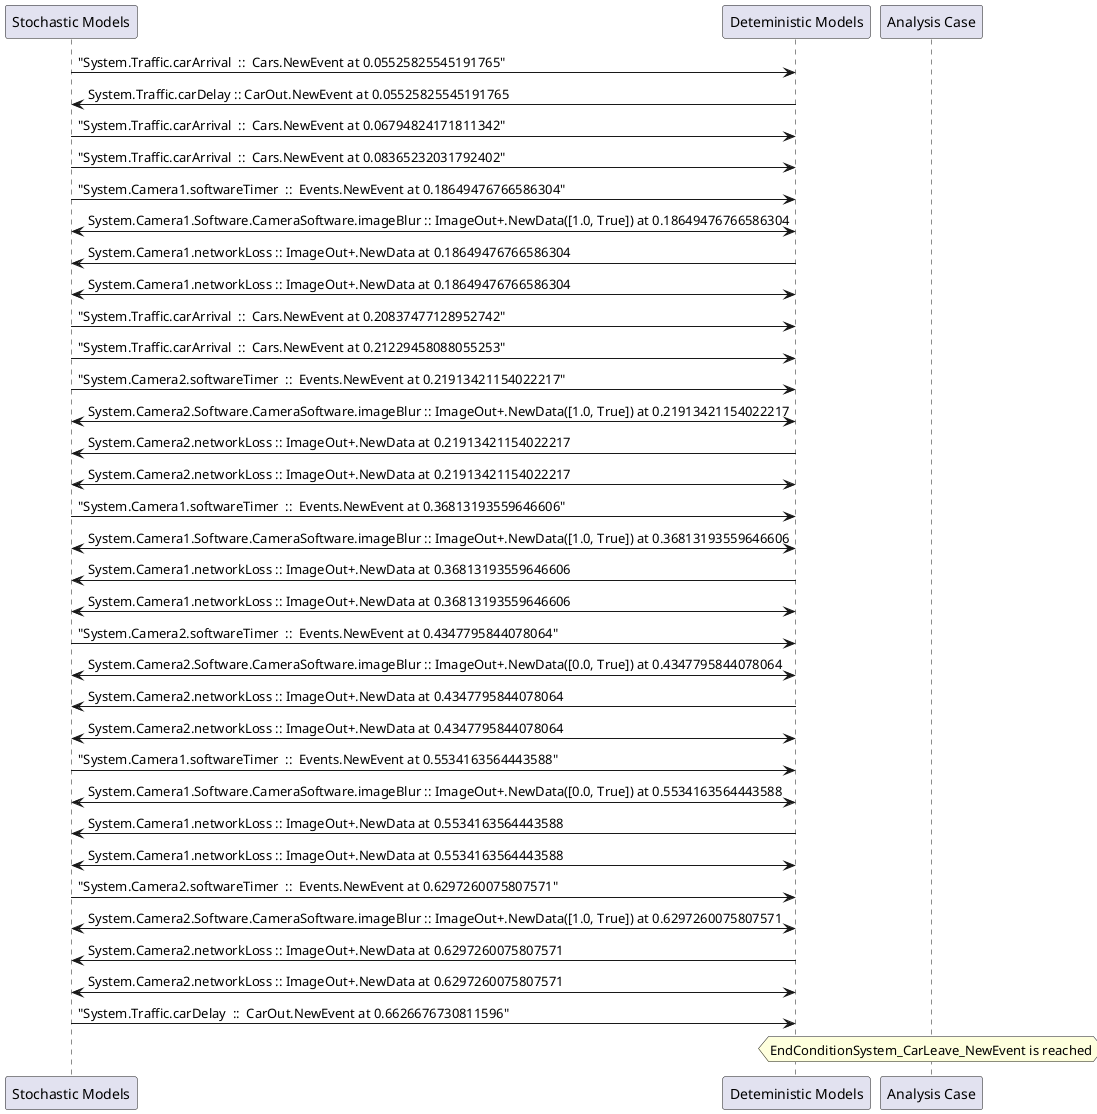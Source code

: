 
	@startuml
	participant "Stochastic Models" as stochmodel
	participant "Deteministic Models" as detmodel
	participant "Analysis Case" as analysis
	{39649_stop} stochmodel -> detmodel : "System.Traffic.carArrival  ::  Cars.NewEvent at 0.05525825545191765"
{39661_start} detmodel -> stochmodel : System.Traffic.carDelay :: CarOut.NewEvent at 0.05525825545191765
{39650_stop} stochmodel -> detmodel : "System.Traffic.carArrival  ::  Cars.NewEvent at 0.06794824171811342"
{39651_stop} stochmodel -> detmodel : "System.Traffic.carArrival  ::  Cars.NewEvent at 0.08365232031792402"
{39617_stop} stochmodel -> detmodel : "System.Camera1.softwareTimer  ::  Events.NewEvent at 0.18649476766586304"
detmodel <-> stochmodel : System.Camera1.Software.CameraSoftware.imageBlur :: ImageOut+.NewData([1.0, True]) at 0.18649476766586304
detmodel -> stochmodel : System.Camera1.networkLoss :: ImageOut+.NewData at 0.18649476766586304
detmodel <-> stochmodel : System.Camera1.networkLoss :: ImageOut+.NewData at 0.18649476766586304
{39652_stop} stochmodel -> detmodel : "System.Traffic.carArrival  ::  Cars.NewEvent at 0.20837477128952742"
{39653_stop} stochmodel -> detmodel : "System.Traffic.carArrival  ::  Cars.NewEvent at 0.21229458088055253"
{39633_stop} stochmodel -> detmodel : "System.Camera2.softwareTimer  ::  Events.NewEvent at 0.21913421154022217"
detmodel <-> stochmodel : System.Camera2.Software.CameraSoftware.imageBlur :: ImageOut+.NewData([1.0, True]) at 0.21913421154022217
detmodel -> stochmodel : System.Camera2.networkLoss :: ImageOut+.NewData at 0.21913421154022217
detmodel <-> stochmodel : System.Camera2.networkLoss :: ImageOut+.NewData at 0.21913421154022217
{39618_stop} stochmodel -> detmodel : "System.Camera1.softwareTimer  ::  Events.NewEvent at 0.36813193559646606"
detmodel <-> stochmodel : System.Camera1.Software.CameraSoftware.imageBlur :: ImageOut+.NewData([1.0, True]) at 0.36813193559646606
detmodel -> stochmodel : System.Camera1.networkLoss :: ImageOut+.NewData at 0.36813193559646606
detmodel <-> stochmodel : System.Camera1.networkLoss :: ImageOut+.NewData at 0.36813193559646606
{39634_stop} stochmodel -> detmodel : "System.Camera2.softwareTimer  ::  Events.NewEvent at 0.4347795844078064"
detmodel <-> stochmodel : System.Camera2.Software.CameraSoftware.imageBlur :: ImageOut+.NewData([0.0, True]) at 0.4347795844078064
detmodel -> stochmodel : System.Camera2.networkLoss :: ImageOut+.NewData at 0.4347795844078064
detmodel <-> stochmodel : System.Camera2.networkLoss :: ImageOut+.NewData at 0.4347795844078064
{39619_stop} stochmodel -> detmodel : "System.Camera1.softwareTimer  ::  Events.NewEvent at 0.5534163564443588"
detmodel <-> stochmodel : System.Camera1.Software.CameraSoftware.imageBlur :: ImageOut+.NewData([0.0, True]) at 0.5534163564443588
detmodel -> stochmodel : System.Camera1.networkLoss :: ImageOut+.NewData at 0.5534163564443588
detmodel <-> stochmodel : System.Camera1.networkLoss :: ImageOut+.NewData at 0.5534163564443588
{39635_stop} stochmodel -> detmodel : "System.Camera2.softwareTimer  ::  Events.NewEvent at 0.6297260075807571"
detmodel <-> stochmodel : System.Camera2.Software.CameraSoftware.imageBlur :: ImageOut+.NewData([1.0, True]) at 0.6297260075807571
detmodel -> stochmodel : System.Camera2.networkLoss :: ImageOut+.NewData at 0.6297260075807571
detmodel <-> stochmodel : System.Camera2.networkLoss :: ImageOut+.NewData at 0.6297260075807571
{39661_stop} stochmodel -> detmodel : "System.Traffic.carDelay  ::  CarOut.NewEvent at 0.6626676730811596"
{39661_start} <-> {39661_stop} : delay
hnote over analysis 
EndConditionSystem_CarLeave_NewEvent is reached
endnote
@enduml